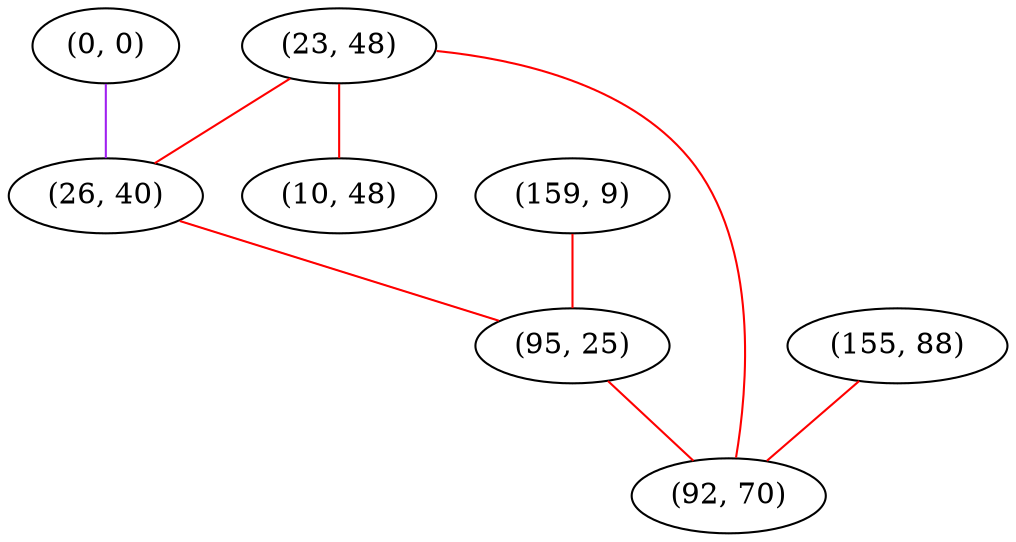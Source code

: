 graph "" {
"(0, 0)";
"(23, 48)";
"(159, 9)";
"(155, 88)";
"(10, 48)";
"(26, 40)";
"(95, 25)";
"(92, 70)";
"(0, 0)" -- "(26, 40)"  [color=purple, key=0, weight=4];
"(23, 48)" -- "(10, 48)"  [color=red, key=0, weight=1];
"(23, 48)" -- "(92, 70)"  [color=red, key=0, weight=1];
"(23, 48)" -- "(26, 40)"  [color=red, key=0, weight=1];
"(159, 9)" -- "(95, 25)"  [color=red, key=0, weight=1];
"(155, 88)" -- "(92, 70)"  [color=red, key=0, weight=1];
"(26, 40)" -- "(95, 25)"  [color=red, key=0, weight=1];
"(95, 25)" -- "(92, 70)"  [color=red, key=0, weight=1];
}

